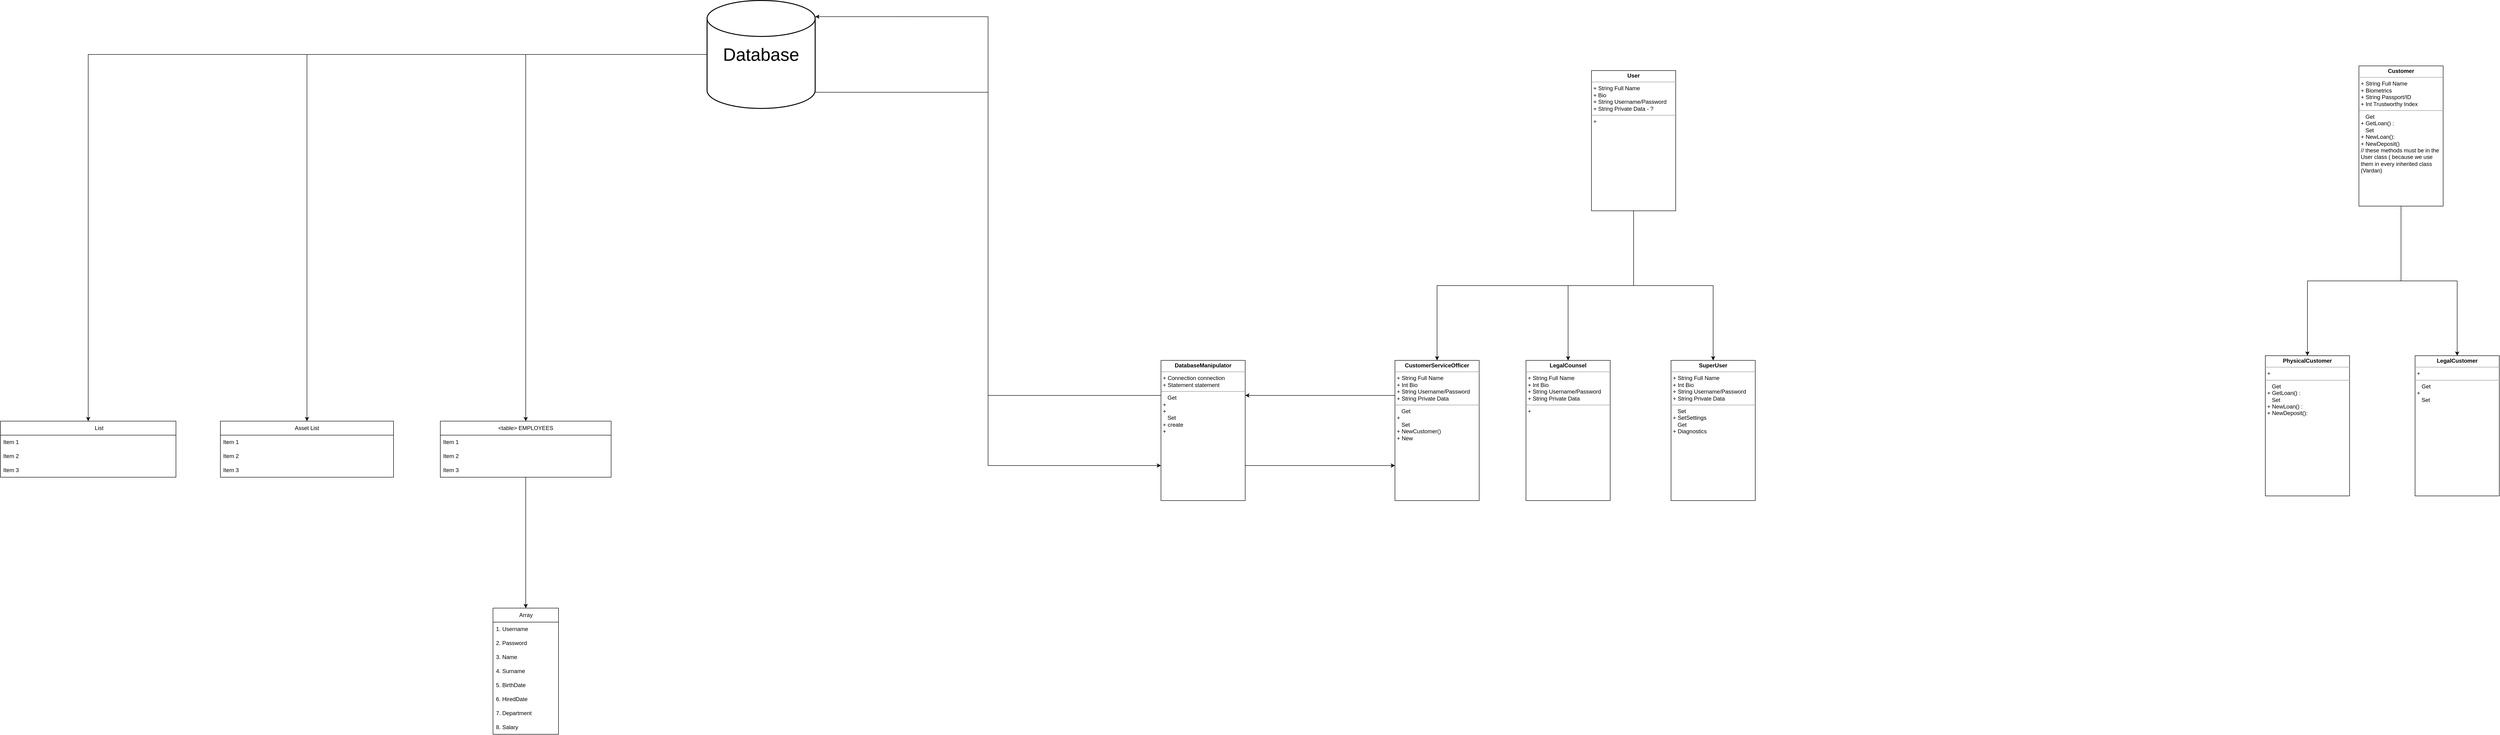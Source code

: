 <mxfile version="24.0.1" type="google" pages="2">
  <diagram name="Page-1" id="8rcdpVIbtYMnyW_Dw_bY">
    <mxGraphModel grid="1" page="1" gridSize="10" guides="1" tooltips="1" connect="1" arrows="1" fold="1" pageScale="1" pageWidth="850" pageHeight="1100" math="0" shadow="0">
      <root>
        <mxCell id="0" />
        <mxCell id="1" parent="0" />
        <mxCell id="moEroOGS0bH05OLor4HZ-13" style="edgeStyle=orthogonalEdgeStyle;rounded=0;orthogonalLoop=1;jettySize=auto;html=1;exitX=0;exitY=0.5;exitDx=0;exitDy=0;exitPerimeter=0;entryX=0.5;entryY=0;entryDx=0;entryDy=0;" edge="1" parent="1" source="skts81xEnZ8kwVBGO6Hf-1" target="moEroOGS0bH05OLor4HZ-9">
          <mxGeometry relative="1" as="geometry" />
        </mxCell>
        <mxCell id="moEroOGS0bH05OLor4HZ-22" style="edgeStyle=orthogonalEdgeStyle;rounded=0;orthogonalLoop=1;jettySize=auto;html=1;exitX=0;exitY=0.5;exitDx=0;exitDy=0;exitPerimeter=0;entryX=0.5;entryY=0;entryDx=0;entryDy=0;" edge="1" parent="1" source="skts81xEnZ8kwVBGO6Hf-1" target="moEroOGS0bH05OLor4HZ-18">
          <mxGeometry relative="1" as="geometry" />
        </mxCell>
        <mxCell id="moEroOGS0bH05OLor4HZ-27" style="edgeStyle=orthogonalEdgeStyle;rounded=0;orthogonalLoop=1;jettySize=auto;html=1;exitX=0;exitY=0.5;exitDx=0;exitDy=0;exitPerimeter=0;" edge="1" parent="1" source="skts81xEnZ8kwVBGO6Hf-1" target="moEroOGS0bH05OLor4HZ-23">
          <mxGeometry relative="1" as="geometry" />
        </mxCell>
        <mxCell id="WpDWqmkTfEhi-1Rr84sB-4" style="edgeStyle=orthogonalEdgeStyle;rounded=0;orthogonalLoop=1;jettySize=auto;html=1;exitX=1;exitY=0.85;exitDx=0;exitDy=0;exitPerimeter=0;entryX=0;entryY=0.75;entryDx=0;entryDy=0;" edge="1" parent="1" source="skts81xEnZ8kwVBGO6Hf-1" target="HMJJlXuvDyTA60qpDCFE-1">
          <mxGeometry relative="1" as="geometry" />
        </mxCell>
        <mxCell id="skts81xEnZ8kwVBGO6Hf-1" value="&lt;font style=&quot;font-size: 38px;&quot;&gt;Database&lt;/font&gt;" style="strokeWidth=2;html=1;shape=mxgraph.flowchart.database;whiteSpace=wrap;" vertex="1" parent="1">
          <mxGeometry x="-2140" y="-150" width="231" height="231" as="geometry" />
        </mxCell>
        <mxCell id="bnuCezYxraJYZI70k5Bj-38" style="edgeStyle=orthogonalEdgeStyle;rounded=0;orthogonalLoop=1;jettySize=auto;html=1;exitX=0.5;exitY=1;exitDx=0;exitDy=0;entryX=0.5;entryY=0;entryDx=0;entryDy=0;" edge="1" parent="1" source="bnuCezYxraJYZI70k5Bj-18" target="bnuCezYxraJYZI70k5Bj-33">
          <mxGeometry relative="1" as="geometry" />
        </mxCell>
        <mxCell id="bnuCezYxraJYZI70k5Bj-42" style="edgeStyle=orthogonalEdgeStyle;rounded=0;orthogonalLoop=1;jettySize=auto;html=1;exitX=0.5;exitY=1;exitDx=0;exitDy=0;entryX=0.5;entryY=0;entryDx=0;entryDy=0;" edge="1" parent="1" source="bnuCezYxraJYZI70k5Bj-18" target="bnuCezYxraJYZI70k5Bj-41">
          <mxGeometry relative="1" as="geometry" />
        </mxCell>
        <mxCell id="moEroOGS0bH05OLor4HZ-39" style="edgeStyle=orthogonalEdgeStyle;rounded=0;orthogonalLoop=1;jettySize=auto;html=1;exitX=0.5;exitY=1;exitDx=0;exitDy=0;entryX=0.5;entryY=0;entryDx=0;entryDy=0;" edge="1" parent="1" source="bnuCezYxraJYZI70k5Bj-18" target="moEroOGS0bH05OLor4HZ-1">
          <mxGeometry relative="1" as="geometry" />
        </mxCell>
        <mxCell id="bnuCezYxraJYZI70k5Bj-18" value="&lt;p style=&quot;margin:0px;margin-top:4px;text-align:center;&quot;&gt;&lt;b&gt;User&lt;/b&gt;&lt;/p&gt;&lt;hr size=&quot;1&quot;&gt;&lt;p style=&quot;margin:0px;margin-left:4px;&quot;&gt;+ String Full Name&lt;/p&gt;&lt;p style=&quot;margin:0px;margin-left:4px;&quot;&gt;+ Bio&lt;/p&gt;&lt;p style=&quot;margin:0px;margin-left:4px;&quot;&gt;+ String Username/Password&lt;/p&gt;&lt;p style=&quot;margin:0px;margin-left:4px;&quot;&gt;+ String Private Data - ?&lt;/p&gt;&lt;hr size=&quot;1&quot;&gt;&lt;p style=&quot;margin:0px;margin-left:4px;&quot;&gt;+&amp;nbsp;&lt;/p&gt;" style="verticalAlign=top;align=left;overflow=fill;html=1;whiteSpace=wrap;" vertex="1" parent="1">
          <mxGeometry x="-250" width="180" height="300" as="geometry" />
        </mxCell>
        <mxCell id="WpDWqmkTfEhi-1Rr84sB-1" style="edgeStyle=orthogonalEdgeStyle;rounded=0;orthogonalLoop=1;jettySize=auto;html=1;exitX=0;exitY=0.25;exitDx=0;exitDy=0;entryX=1;entryY=0.25;entryDx=0;entryDy=0;" edge="1" parent="1" source="bnuCezYxraJYZI70k5Bj-33" target="HMJJlXuvDyTA60qpDCFE-1">
          <mxGeometry relative="1" as="geometry" />
        </mxCell>
        <mxCell id="bnuCezYxraJYZI70k5Bj-33" value="&lt;p style=&quot;margin:0px;margin-top:4px;text-align:center;&quot;&gt;&lt;b&gt;CustomerServiceOfficer&lt;/b&gt;&lt;/p&gt;&lt;hr size=&quot;1&quot;&gt;&lt;p style=&quot;margin:0px;margin-left:4px;&quot;&gt;+ String Full Name&lt;/p&gt;&lt;p style=&quot;margin:0px;margin-left:4px;&quot;&gt;+ Int Bio&lt;/p&gt;&lt;p style=&quot;margin:0px;margin-left:4px;&quot;&gt;+ String Username/Password&lt;/p&gt;&lt;p style=&quot;margin:0px;margin-left:4px;&quot;&gt;+ String Private Data&lt;/p&gt;&lt;hr size=&quot;1&quot;&gt;&lt;p style=&quot;margin:0px;margin-left:4px;&quot;&gt;&amp;nbsp; &amp;nbsp;Get&lt;/p&gt;&lt;p style=&quot;margin:0px;margin-left:4px;&quot;&gt;+&amp;nbsp;&lt;/p&gt;&lt;p style=&quot;margin:0px;margin-left:4px;&quot;&gt;&amp;nbsp; &amp;nbsp;Set&lt;/p&gt;&lt;p style=&quot;margin:0px;margin-left:4px;&quot;&gt;+ NewCustomer()&lt;/p&gt;&lt;p style=&quot;margin:0px;margin-left:4px;&quot;&gt;+ New&lt;/p&gt;" style="verticalAlign=top;align=left;overflow=fill;html=1;whiteSpace=wrap;" vertex="1" parent="1">
          <mxGeometry x="-670" y="620" width="180" height="300" as="geometry" />
        </mxCell>
        <mxCell id="bnuCezYxraJYZI70k5Bj-41" value="&lt;p style=&quot;margin:0px;margin-top:4px;text-align:center;&quot;&gt;&lt;b&gt;LegalCounsel&lt;/b&gt;&lt;/p&gt;&lt;hr size=&quot;1&quot;&gt;&lt;p style=&quot;margin:0px;margin-left:4px;&quot;&gt;+ String Full Name&lt;/p&gt;&lt;p style=&quot;margin:0px;margin-left:4px;&quot;&gt;+ Int Bio&lt;/p&gt;&lt;p style=&quot;margin:0px;margin-left:4px;&quot;&gt;+ String Username/Password&lt;/p&gt;&lt;p style=&quot;margin:0px;margin-left:4px;&quot;&gt;+ String Private Data&lt;/p&gt;&lt;hr size=&quot;1&quot;&gt;&lt;p style=&quot;margin:0px;margin-left:4px;&quot;&gt;+&amp;nbsp;&lt;/p&gt;" style="verticalAlign=top;align=left;overflow=fill;html=1;whiteSpace=wrap;" vertex="1" parent="1">
          <mxGeometry x="-390" y="620" width="180" height="300" as="geometry" />
        </mxCell>
        <mxCell id="moEroOGS0bH05OLor4HZ-1" value="&lt;p style=&quot;margin:0px;margin-top:4px;text-align:center;&quot;&gt;&lt;b&gt;SuperUser&lt;/b&gt;&lt;/p&gt;&lt;hr size=&quot;1&quot;&gt;&lt;p style=&quot;margin:0px;margin-left:4px;&quot;&gt;+ String Full Name&lt;/p&gt;&lt;p style=&quot;margin:0px;margin-left:4px;&quot;&gt;+ Int Bio&lt;/p&gt;&lt;p style=&quot;margin:0px;margin-left:4px;&quot;&gt;+ String Username/Password&lt;/p&gt;&lt;p style=&quot;margin:0px;margin-left:4px;&quot;&gt;+ String Private Data&lt;/p&gt;&lt;hr size=&quot;1&quot;&gt;&lt;p style=&quot;margin:0px;margin-left:4px;&quot;&gt;&amp;nbsp; &amp;nbsp;Set&lt;/p&gt;&lt;p style=&quot;margin:0px;margin-left:4px;&quot;&gt;+ SetSettings&lt;/p&gt;&lt;p style=&quot;margin:0px;margin-left:4px;&quot;&gt;&amp;nbsp; &amp;nbsp;Get&lt;/p&gt;&lt;p style=&quot;margin:0px;margin-left:4px;&quot;&gt;+ Diagnostics&lt;/p&gt;" style="verticalAlign=top;align=left;overflow=fill;html=1;whiteSpace=wrap;" vertex="1" parent="1">
          <mxGeometry x="-80" y="620" width="180" height="300" as="geometry" />
        </mxCell>
        <mxCell id="moEroOGS0bH05OLor4HZ-6" style="edgeStyle=orthogonalEdgeStyle;rounded=0;orthogonalLoop=1;jettySize=auto;html=1;exitX=0.5;exitY=1;exitDx=0;exitDy=0;entryX=0.5;entryY=0;entryDx=0;entryDy=0;" edge="1" parent="1" source="moEroOGS0bH05OLor4HZ-3" target="moEroOGS0bH05OLor4HZ-5">
          <mxGeometry relative="1" as="geometry" />
        </mxCell>
        <mxCell id="moEroOGS0bH05OLor4HZ-7" style="edgeStyle=orthogonalEdgeStyle;rounded=0;orthogonalLoop=1;jettySize=auto;html=1;exitX=0.5;exitY=1;exitDx=0;exitDy=0;" edge="1" parent="1" source="moEroOGS0bH05OLor4HZ-3" target="moEroOGS0bH05OLor4HZ-4">
          <mxGeometry relative="1" as="geometry" />
        </mxCell>
        <mxCell id="moEroOGS0bH05OLor4HZ-3" value="&lt;p style=&quot;margin:0px;margin-top:4px;text-align:center;&quot;&gt;&lt;b&gt;Customer&lt;/b&gt;&lt;/p&gt;&lt;hr size=&quot;1&quot;&gt;&lt;p style=&quot;margin:0px;margin-left:4px;&quot;&gt;+ String Full Name&lt;/p&gt;&lt;p style=&quot;margin:0px;margin-left:4px;&quot;&gt;+ Biometrics&lt;/p&gt;&lt;p style=&quot;margin:0px;margin-left:4px;&quot;&gt;+ String Passport/ID&lt;/p&gt;&lt;p style=&quot;margin:0px;margin-left:4px;&quot;&gt;+ Int Trustworthy Index&lt;/p&gt;&lt;hr size=&quot;1&quot;&gt;&lt;p style=&quot;margin:0px;margin-left:4px;&quot;&gt;&amp;nbsp; &amp;nbsp;Get&lt;/p&gt;&lt;p style=&quot;margin:0px;margin-left:4px;&quot;&gt;+ GetLoan() :&amp;nbsp;&lt;/p&gt;&lt;p style=&quot;margin:0px;margin-left:4px;&quot;&gt;&amp;nbsp; &amp;nbsp;Set&lt;/p&gt;&lt;p style=&quot;border-color: var(--border-color); margin: 0px 0px 0px 4px;&quot;&gt;+ NewLoan():&lt;/p&gt;&lt;p style=&quot;border-color: var(--border-color); margin: 0px 0px 0px 4px;&quot;&gt;+ NewDeposit()&lt;/p&gt;&lt;p style=&quot;margin:0px;margin-left:4px;&quot;&gt;// these methods must be in the User class ( because we use them in every inherited class (Vardan)&lt;/p&gt;" style="verticalAlign=top;align=left;overflow=fill;html=1;whiteSpace=wrap;" vertex="1" parent="1">
          <mxGeometry x="1390" y="-10" width="180" height="300" as="geometry" />
        </mxCell>
        <mxCell id="moEroOGS0bH05OLor4HZ-4" value="&lt;p style=&quot;margin:0px;margin-top:4px;text-align:center;&quot;&gt;&lt;b&gt;LegalCustomer&lt;/b&gt;&lt;/p&gt;&lt;hr size=&quot;1&quot;&gt;&lt;p style=&quot;margin:0px;margin-left:4px;&quot;&gt;+&amp;nbsp;&lt;br&gt;&lt;/p&gt;&lt;hr size=&quot;1&quot;&gt;&lt;p style=&quot;margin:0px;margin-left:4px;&quot;&gt;&amp;nbsp; &amp;nbsp;Get&lt;/p&gt;&lt;p style=&quot;margin:0px;margin-left:4px;&quot;&gt;+&amp;nbsp;&lt;/p&gt;&lt;p style=&quot;margin:0px;margin-left:4px;&quot;&gt;&amp;nbsp; &amp;nbsp;Set&lt;/p&gt;" style="verticalAlign=top;align=left;overflow=fill;html=1;whiteSpace=wrap;" vertex="1" parent="1">
          <mxGeometry x="1510" y="610" width="180" height="300" as="geometry" />
        </mxCell>
        <mxCell id="moEroOGS0bH05OLor4HZ-5" value="&lt;p style=&quot;margin:0px;margin-top:4px;text-align:center;&quot;&gt;&lt;b&gt;PhysicalCustomer&lt;/b&gt;&lt;/p&gt;&lt;hr size=&quot;1&quot;&gt;&lt;p style=&quot;margin:0px;margin-left:4px;&quot;&gt;+&amp;nbsp;&lt;br&gt;&lt;/p&gt;&lt;hr size=&quot;1&quot;&gt;&lt;p style=&quot;margin:0px;margin-left:4px;&quot;&gt;&amp;nbsp; &amp;nbsp;Get&lt;/p&gt;&lt;p style=&quot;margin:0px;margin-left:4px;&quot;&gt;+ GetLoan() :&amp;nbsp;&lt;/p&gt;&lt;p style=&quot;margin:0px;margin-left:4px;&quot;&gt;&amp;nbsp; &amp;nbsp;Set&lt;/p&gt;&lt;p style=&quot;margin:0px;margin-left:4px;&quot;&gt;+ NewLoan() :&lt;/p&gt;&lt;p style=&quot;margin:0px;margin-left:4px;&quot;&gt;+ NewDeposit():&lt;/p&gt;" style="verticalAlign=top;align=left;overflow=fill;html=1;whiteSpace=wrap;" vertex="1" parent="1">
          <mxGeometry x="1190" y="610" width="180" height="300" as="geometry" />
        </mxCell>
        <mxCell id="moEroOGS0bH05OLor4HZ-29" style="edgeStyle=orthogonalEdgeStyle;rounded=0;orthogonalLoop=1;jettySize=auto;html=1;exitX=0.5;exitY=1;exitDx=0;exitDy=0;entryX=0.5;entryY=0;entryDx=0;entryDy=0;" edge="1" parent="1" source="moEroOGS0bH05OLor4HZ-9" target="moEroOGS0bH05OLor4HZ-30">
          <mxGeometry relative="1" as="geometry">
            <mxPoint x="-2527.5" y="1140" as="targetPoint" />
          </mxGeometry>
        </mxCell>
        <mxCell id="moEroOGS0bH05OLor4HZ-9" value="&amp;lt;table&amp;gt; EMPLOYEES" style="swimlane;fontStyle=0;childLayout=stackLayout;horizontal=1;startSize=30;horizontalStack=0;resizeParent=1;resizeParentMax=0;resizeLast=0;collapsible=1;marginBottom=0;whiteSpace=wrap;html=1;" vertex="1" parent="1">
          <mxGeometry x="-2710" y="750" width="365" height="120" as="geometry" />
        </mxCell>
        <mxCell id="moEroOGS0bH05OLor4HZ-10" value="Item 1" style="text;strokeColor=none;fillColor=none;align=left;verticalAlign=middle;spacingLeft=4;spacingRight=4;overflow=hidden;points=[[0,0.5],[1,0.5]];portConstraint=eastwest;rotatable=0;whiteSpace=wrap;html=1;" vertex="1" parent="moEroOGS0bH05OLor4HZ-9">
          <mxGeometry y="30" width="365" height="30" as="geometry" />
        </mxCell>
        <mxCell id="moEroOGS0bH05OLor4HZ-11" value="Item 2" style="text;strokeColor=none;fillColor=none;align=left;verticalAlign=middle;spacingLeft=4;spacingRight=4;overflow=hidden;points=[[0,0.5],[1,0.5]];portConstraint=eastwest;rotatable=0;whiteSpace=wrap;html=1;" vertex="1" parent="moEroOGS0bH05OLor4HZ-9">
          <mxGeometry y="60" width="365" height="30" as="geometry" />
        </mxCell>
        <mxCell id="moEroOGS0bH05OLor4HZ-12" value="Item 3" style="text;strokeColor=none;fillColor=none;align=left;verticalAlign=middle;spacingLeft=4;spacingRight=4;overflow=hidden;points=[[0,0.5],[1,0.5]];portConstraint=eastwest;rotatable=0;whiteSpace=wrap;html=1;" vertex="1" parent="moEroOGS0bH05OLor4HZ-9">
          <mxGeometry y="90" width="365" height="30" as="geometry" />
        </mxCell>
        <mxCell id="moEroOGS0bH05OLor4HZ-18" value="Asset List" style="swimlane;fontStyle=0;childLayout=stackLayout;horizontal=1;startSize=30;horizontalStack=0;resizeParent=1;resizeParentMax=0;resizeLast=0;collapsible=1;marginBottom=0;whiteSpace=wrap;html=1;" vertex="1" parent="1">
          <mxGeometry x="-3180" y="750" width="370" height="120" as="geometry" />
        </mxCell>
        <mxCell id="moEroOGS0bH05OLor4HZ-19" value="Item 1" style="text;strokeColor=none;fillColor=none;align=left;verticalAlign=middle;spacingLeft=4;spacingRight=4;overflow=hidden;points=[[0,0.5],[1,0.5]];portConstraint=eastwest;rotatable=0;whiteSpace=wrap;html=1;" vertex="1" parent="moEroOGS0bH05OLor4HZ-18">
          <mxGeometry y="30" width="370" height="30" as="geometry" />
        </mxCell>
        <mxCell id="moEroOGS0bH05OLor4HZ-20" value="Item 2" style="text;strokeColor=none;fillColor=none;align=left;verticalAlign=middle;spacingLeft=4;spacingRight=4;overflow=hidden;points=[[0,0.5],[1,0.5]];portConstraint=eastwest;rotatable=0;whiteSpace=wrap;html=1;" vertex="1" parent="moEroOGS0bH05OLor4HZ-18">
          <mxGeometry y="60" width="370" height="30" as="geometry" />
        </mxCell>
        <mxCell id="moEroOGS0bH05OLor4HZ-21" value="Item 3" style="text;strokeColor=none;fillColor=none;align=left;verticalAlign=middle;spacingLeft=4;spacingRight=4;overflow=hidden;points=[[0,0.5],[1,0.5]];portConstraint=eastwest;rotatable=0;whiteSpace=wrap;html=1;" vertex="1" parent="moEroOGS0bH05OLor4HZ-18">
          <mxGeometry y="90" width="370" height="30" as="geometry" />
        </mxCell>
        <mxCell id="moEroOGS0bH05OLor4HZ-23" value="&amp;nbsp; &amp;nbsp; &amp;nbsp; &amp;nbsp; &amp;nbsp; &amp;nbsp; &amp;nbsp; List" style="swimlane;fontStyle=0;childLayout=stackLayout;horizontal=1;startSize=30;horizontalStack=0;resizeParent=1;resizeParentMax=0;resizeLast=0;collapsible=1;marginBottom=0;whiteSpace=wrap;html=1;" vertex="1" parent="1">
          <mxGeometry x="-3650" y="750" width="375" height="120" as="geometry" />
        </mxCell>
        <mxCell id="moEroOGS0bH05OLor4HZ-24" value="Item 1" style="text;strokeColor=none;fillColor=none;align=left;verticalAlign=middle;spacingLeft=4;spacingRight=4;overflow=hidden;points=[[0,0.5],[1,0.5]];portConstraint=eastwest;rotatable=0;whiteSpace=wrap;html=1;" vertex="1" parent="moEroOGS0bH05OLor4HZ-23">
          <mxGeometry y="30" width="375" height="30" as="geometry" />
        </mxCell>
        <mxCell id="moEroOGS0bH05OLor4HZ-25" value="Item 2" style="text;strokeColor=none;fillColor=none;align=left;verticalAlign=middle;spacingLeft=4;spacingRight=4;overflow=hidden;points=[[0,0.5],[1,0.5]];portConstraint=eastwest;rotatable=0;whiteSpace=wrap;html=1;" vertex="1" parent="moEroOGS0bH05OLor4HZ-23">
          <mxGeometry y="60" width="375" height="30" as="geometry" />
        </mxCell>
        <mxCell id="moEroOGS0bH05OLor4HZ-26" value="Item 3" style="text;strokeColor=none;fillColor=none;align=left;verticalAlign=middle;spacingLeft=4;spacingRight=4;overflow=hidden;points=[[0,0.5],[1,0.5]];portConstraint=eastwest;rotatable=0;whiteSpace=wrap;html=1;" vertex="1" parent="moEroOGS0bH05OLor4HZ-23">
          <mxGeometry y="90" width="375" height="30" as="geometry" />
        </mxCell>
        <mxCell id="moEroOGS0bH05OLor4HZ-30" value="Array" style="swimlane;fontStyle=0;childLayout=stackLayout;horizontal=1;startSize=30;horizontalStack=0;resizeParent=1;resizeParentMax=0;resizeLast=0;collapsible=1;marginBottom=0;whiteSpace=wrap;html=1;" vertex="1" parent="1">
          <mxGeometry x="-2597.5" y="1150" width="140" height="270" as="geometry" />
        </mxCell>
        <mxCell id="moEroOGS0bH05OLor4HZ-31" value="1. Username" style="text;strokeColor=none;fillColor=none;align=left;verticalAlign=middle;spacingLeft=4;spacingRight=4;overflow=hidden;points=[[0,0.5],[1,0.5]];portConstraint=eastwest;rotatable=0;whiteSpace=wrap;html=1;" vertex="1" parent="moEroOGS0bH05OLor4HZ-30">
          <mxGeometry y="30" width="140" height="30" as="geometry" />
        </mxCell>
        <mxCell id="moEroOGS0bH05OLor4HZ-32" value="2. Password" style="text;strokeColor=none;fillColor=none;align=left;verticalAlign=middle;spacingLeft=4;spacingRight=4;overflow=hidden;points=[[0,0.5],[1,0.5]];portConstraint=eastwest;rotatable=0;whiteSpace=wrap;html=1;" vertex="1" parent="moEroOGS0bH05OLor4HZ-30">
          <mxGeometry y="60" width="140" height="30" as="geometry" />
        </mxCell>
        <mxCell id="moEroOGS0bH05OLor4HZ-33" value="3. Name" style="text;strokeColor=none;fillColor=none;align=left;verticalAlign=middle;spacingLeft=4;spacingRight=4;overflow=hidden;points=[[0,0.5],[1,0.5]];portConstraint=eastwest;rotatable=0;whiteSpace=wrap;html=1;" vertex="1" parent="moEroOGS0bH05OLor4HZ-30">
          <mxGeometry y="90" width="140" height="30" as="geometry" />
        </mxCell>
        <mxCell id="moEroOGS0bH05OLor4HZ-34" value="4. Surname" style="text;strokeColor=none;fillColor=none;align=left;verticalAlign=middle;spacingLeft=4;spacingRight=4;overflow=hidden;points=[[0,0.5],[1,0.5]];portConstraint=eastwest;rotatable=0;whiteSpace=wrap;html=1;" vertex="1" parent="moEroOGS0bH05OLor4HZ-30">
          <mxGeometry y="120" width="140" height="30" as="geometry" />
        </mxCell>
        <mxCell id="moEroOGS0bH05OLor4HZ-35" value="5. BirthDate" style="text;strokeColor=none;fillColor=none;align=left;verticalAlign=middle;spacingLeft=4;spacingRight=4;overflow=hidden;points=[[0,0.5],[1,0.5]];portConstraint=eastwest;rotatable=0;whiteSpace=wrap;html=1;" vertex="1" parent="moEroOGS0bH05OLor4HZ-30">
          <mxGeometry y="150" width="140" height="30" as="geometry" />
        </mxCell>
        <mxCell id="moEroOGS0bH05OLor4HZ-36" value="6. HiredDate" style="text;strokeColor=none;fillColor=none;align=left;verticalAlign=middle;spacingLeft=4;spacingRight=4;overflow=hidden;points=[[0,0.5],[1,0.5]];portConstraint=eastwest;rotatable=0;whiteSpace=wrap;html=1;" vertex="1" parent="moEroOGS0bH05OLor4HZ-30">
          <mxGeometry y="180" width="140" height="30" as="geometry" />
        </mxCell>
        <mxCell id="moEroOGS0bH05OLor4HZ-37" value="7. Department" style="text;strokeColor=none;fillColor=none;align=left;verticalAlign=middle;spacingLeft=4;spacingRight=4;overflow=hidden;points=[[0,0.5],[1,0.5]];portConstraint=eastwest;rotatable=0;whiteSpace=wrap;html=1;" vertex="1" parent="moEroOGS0bH05OLor4HZ-30">
          <mxGeometry y="210" width="140" height="30" as="geometry" />
        </mxCell>
        <mxCell id="moEroOGS0bH05OLor4HZ-38" value="8. Salary" style="text;strokeColor=none;fillColor=none;align=left;verticalAlign=middle;spacingLeft=4;spacingRight=4;overflow=hidden;points=[[0,0.5],[1,0.5]];portConstraint=eastwest;rotatable=0;whiteSpace=wrap;html=1;" vertex="1" parent="moEroOGS0bH05OLor4HZ-30">
          <mxGeometry y="240" width="140" height="30" as="geometry" />
        </mxCell>
        <mxCell id="WpDWqmkTfEhi-1Rr84sB-5" style="edgeStyle=orthogonalEdgeStyle;rounded=0;orthogonalLoop=1;jettySize=auto;html=1;exitX=1;exitY=0.75;exitDx=0;exitDy=0;entryX=0;entryY=0.75;entryDx=0;entryDy=0;" edge="1" parent="1" source="HMJJlXuvDyTA60qpDCFE-1" target="bnuCezYxraJYZI70k5Bj-33">
          <mxGeometry relative="1" as="geometry" />
        </mxCell>
        <mxCell id="HMJJlXuvDyTA60qpDCFE-1" value="&lt;p style=&quot;margin:0px;margin-top:4px;text-align:center;&quot;&gt;&lt;b&gt;DatabaseManipulator&lt;/b&gt;&lt;/p&gt;&lt;hr size=&quot;1&quot;&gt;&lt;p style=&quot;margin:0px;margin-left:4px;&quot;&gt;+ Connection connection&lt;/p&gt;&lt;p style=&quot;margin:0px;margin-left:4px;&quot;&gt;+ Statement statement&lt;/p&gt;&lt;hr size=&quot;1&quot;&gt;&lt;p style=&quot;margin:0px;margin-left:4px;&quot;&gt;&amp;nbsp; &amp;nbsp;Get&lt;/p&gt;&lt;p style=&quot;margin:0px;margin-left:4px;&quot;&gt;+&amp;nbsp;&lt;/p&gt;&lt;p style=&quot;margin:0px;margin-left:4px;&quot;&gt;+&amp;nbsp;&lt;/p&gt;&lt;p style=&quot;margin:0px;margin-left:4px;&quot;&gt;&amp;nbsp; &amp;nbsp;Set&lt;/p&gt;&lt;p style=&quot;border-color: var(--border-color); margin: 0px 0px 0px 4px;&quot;&gt;+ create&lt;/p&gt;&lt;p style=&quot;border-color: var(--border-color); margin: 0px 0px 0px 4px;&quot;&gt;+&amp;nbsp;&lt;/p&gt;&lt;p style=&quot;margin:0px;margin-left:4px;&quot;&gt;&lt;br&gt;&lt;/p&gt;" style="verticalAlign=top;align=left;overflow=fill;html=1;whiteSpace=wrap;" vertex="1" parent="1">
          <mxGeometry x="-1170" y="620" width="180" height="300" as="geometry" />
        </mxCell>
        <mxCell id="WpDWqmkTfEhi-1Rr84sB-3" style="edgeStyle=orthogonalEdgeStyle;rounded=0;orthogonalLoop=1;jettySize=auto;html=1;exitX=0;exitY=0.25;exitDx=0;exitDy=0;entryX=1;entryY=0.15;entryDx=0;entryDy=0;entryPerimeter=0;" edge="1" parent="1" source="HMJJlXuvDyTA60qpDCFE-1" target="skts81xEnZ8kwVBGO6Hf-1">
          <mxGeometry relative="1" as="geometry" />
        </mxCell>
      </root>
    </mxGraphModel>
  </diagram>
  <diagram id="wXVjz6OLSiCjY4RE-LhC" name="Page-2">
    <mxGraphModel grid="1" page="1" gridSize="10" guides="1" tooltips="1" connect="1" arrows="1" fold="1" pageScale="1" pageWidth="850" pageHeight="1100" math="0" shadow="0">
      <root>
        <mxCell id="0" />
        <mxCell id="1" parent="0" />
        <mxCell id="10nPlcbVgDvsOE32sEG7-1" value="&lt;p style=&quot;margin:0px;margin-top:4px;text-align:center;&quot;&gt;&lt;b&gt;Customer Service&lt;/b&gt;&lt;/p&gt;&lt;hr size=&quot;1&quot;&gt;&lt;p style=&quot;margin:0px;margin-left:4px;&quot;&gt;+ String Full Name&lt;/p&gt;&lt;p style=&quot;margin:0px;margin-left:4px;&quot;&gt;+ Int Bio&lt;/p&gt;&lt;p style=&quot;margin:0px;margin-left:4px;&quot;&gt;+ String Username/Password&lt;/p&gt;&lt;p style=&quot;margin:0px;margin-left:4px;&quot;&gt;+ String Private Data&lt;/p&gt;&lt;hr size=&quot;1&quot;&gt;&lt;p style=&quot;margin:0px;margin-left:4px;&quot;&gt;&amp;nbsp; &amp;nbsp;Set&lt;/p&gt;&lt;p style=&quot;margin:0px;margin-left:4px;&quot;&gt;+ Credit() : void&lt;/p&gt;&lt;p style=&quot;margin:0px;margin-left:4px;&quot;&gt;+ Loan() : void&lt;/p&gt;&lt;p style=&quot;margin:0px;margin-left:4px;&quot;&gt;+ NewCustomer(): void&lt;/p&gt;&lt;p style=&quot;margin:0px;margin-left:4px;&quot;&gt;&amp;nbsp; &amp;nbsp;Get&lt;/p&gt;&lt;p style=&quot;margin:0px;margin-left:4px;&quot;&gt;+ None&lt;/p&gt;" style="verticalAlign=top;align=left;overflow=fill;html=1;whiteSpace=wrap;" vertex="1" parent="1">
          <mxGeometry x="-1020" y="350" width="180" height="300" as="geometry" />
        </mxCell>
        <mxCell id="10nPlcbVgDvsOE32sEG7-2" style="edgeStyle=orthogonalEdgeStyle;rounded=0;orthogonalLoop=1;jettySize=auto;html=1;exitX=0.5;exitY=1;exitDx=0;exitDy=0;entryX=0.5;entryY=0;entryDx=0;entryDy=0;" edge="1" parent="1" source="10nPlcbVgDvsOE32sEG7-10" target="10nPlcbVgDvsOE32sEG7-1">
          <mxGeometry relative="1" as="geometry" />
        </mxCell>
        <mxCell id="10nPlcbVgDvsOE32sEG7-3" style="edgeStyle=orthogonalEdgeStyle;rounded=0;orthogonalLoop=1;jettySize=auto;html=1;exitX=0.5;exitY=1;exitDx=0;exitDy=0;entryX=0.5;entryY=0;entryDx=0;entryDy=0;" edge="1" parent="1" source="10nPlcbVgDvsOE32sEG7-10" target="10nPlcbVgDvsOE32sEG7-12">
          <mxGeometry relative="1" as="geometry" />
        </mxCell>
        <mxCell id="10nPlcbVgDvsOE32sEG7-4" style="edgeStyle=orthogonalEdgeStyle;rounded=0;orthogonalLoop=1;jettySize=auto;html=1;exitX=0.5;exitY=1;exitDx=0;exitDy=0;entryX=0.5;entryY=0;entryDx=0;entryDy=0;" edge="1" parent="1" source="10nPlcbVgDvsOE32sEG7-10" target="10nPlcbVgDvsOE32sEG7-13">
          <mxGeometry relative="1" as="geometry" />
        </mxCell>
        <mxCell id="10nPlcbVgDvsOE32sEG7-5" style="edgeStyle=orthogonalEdgeStyle;rounded=0;orthogonalLoop=1;jettySize=auto;html=1;exitX=0.5;exitY=1;exitDx=0;exitDy=0;entryX=0.5;entryY=0;entryDx=0;entryDy=0;" edge="1" parent="1" source="10nPlcbVgDvsOE32sEG7-10" target="10nPlcbVgDvsOE32sEG7-14">
          <mxGeometry relative="1" as="geometry" />
        </mxCell>
        <mxCell id="10nPlcbVgDvsOE32sEG7-6" style="edgeStyle=orthogonalEdgeStyle;rounded=0;orthogonalLoop=1;jettySize=auto;html=1;exitX=0.5;exitY=1;exitDx=0;exitDy=0;entryX=0.5;entryY=0;entryDx=0;entryDy=0;" edge="1" parent="1" source="10nPlcbVgDvsOE32sEG7-10" target="10nPlcbVgDvsOE32sEG7-16">
          <mxGeometry relative="1" as="geometry" />
        </mxCell>
        <mxCell id="10nPlcbVgDvsOE32sEG7-7" style="edgeStyle=orthogonalEdgeStyle;rounded=0;orthogonalLoop=1;jettySize=auto;html=1;exitX=0.5;exitY=1;exitDx=0;exitDy=0;entryX=0.5;entryY=0;entryDx=0;entryDy=0;" edge="1" parent="1" source="10nPlcbVgDvsOE32sEG7-10" target="10nPlcbVgDvsOE32sEG7-17">
          <mxGeometry relative="1" as="geometry" />
        </mxCell>
        <mxCell id="10nPlcbVgDvsOE32sEG7-8" style="edgeStyle=orthogonalEdgeStyle;rounded=0;orthogonalLoop=1;jettySize=auto;html=1;exitX=0.5;exitY=1;exitDx=0;exitDy=0;entryX=0.5;entryY=0;entryDx=0;entryDy=0;" edge="1" parent="1" source="10nPlcbVgDvsOE32sEG7-10" target="10nPlcbVgDvsOE32sEG7-18">
          <mxGeometry relative="1" as="geometry" />
        </mxCell>
        <mxCell id="10nPlcbVgDvsOE32sEG7-9" style="edgeStyle=orthogonalEdgeStyle;rounded=0;orthogonalLoop=1;jettySize=auto;html=1;exitX=0.5;exitY=1;exitDx=0;exitDy=0;entryX=0.5;entryY=0;entryDx=0;entryDy=0;" edge="1" parent="1" source="10nPlcbVgDvsOE32sEG7-10" target="10nPlcbVgDvsOE32sEG7-19">
          <mxGeometry relative="1" as="geometry" />
        </mxCell>
        <mxCell id="10nPlcbVgDvsOE32sEG7-10" value="&lt;p style=&quot;margin:0px;margin-top:4px;text-align:center;&quot;&gt;&lt;b&gt;Department&lt;/b&gt;&lt;/p&gt;&lt;hr size=&quot;1&quot;&gt;&lt;p style=&quot;margin:0px;margin-left:4px;&quot;&gt;+&amp;nbsp;&lt;br&gt;&lt;/p&gt;&lt;hr size=&quot;1&quot;&gt;&lt;p style=&quot;margin:0px;margin-left:4px;&quot;&gt;+&amp;nbsp;&lt;/p&gt;" style="verticalAlign=top;align=left;overflow=fill;html=1;whiteSpace=wrap;" vertex="1" parent="1">
          <mxGeometry x="-730" y="-60" width="180" height="300" as="geometry" />
        </mxCell>
        <mxCell id="10nPlcbVgDvsOE32sEG7-11" style="edgeStyle=orthogonalEdgeStyle;rounded=0;orthogonalLoop=1;jettySize=auto;html=1;exitX=0.5;exitY=1;exitDx=0;exitDy=0;" edge="1" parent="1" source="10nPlcbVgDvsOE32sEG7-12" target="10nPlcbVgDvsOE32sEG7-15">
          <mxGeometry relative="1" as="geometry" />
        </mxCell>
        <mxCell id="10nPlcbVgDvsOE32sEG7-12" value="&lt;p style=&quot;margin:0px;margin-top:4px;text-align:center;&quot;&gt;&lt;b&gt;Branch Management&lt;/b&gt;&lt;/p&gt;&lt;hr size=&quot;1&quot;&gt;&lt;p style=&quot;margin:0px;margin-left:4px;&quot;&gt;+ String Full Name&lt;/p&gt;&lt;p style=&quot;margin:0px;margin-left:4px;&quot;&gt;+ Int Bio&lt;/p&gt;&lt;p style=&quot;margin:0px;margin-left:4px;&quot;&gt;+ String Username/Password&lt;/p&gt;&lt;p style=&quot;margin:0px;margin-left:4px;&quot;&gt;+ String Private Data&lt;/p&gt;&lt;hr size=&quot;1&quot;&gt;&lt;p style=&quot;margin:0px;margin-left:4px;&quot;&gt;&amp;nbsp; &amp;nbsp;Set&lt;/p&gt;&lt;p style=&quot;margin:0px;margin-left:4px;&quot;&gt;+ method()&lt;/p&gt;&lt;p style=&quot;margin:0px;margin-left:4px;&quot;&gt;&amp;nbsp; &amp;nbsp;Get&lt;/p&gt;&lt;p style=&quot;margin:0px;margin-left:4px;&quot;&gt;+ method()&lt;/p&gt;" style="verticalAlign=top;align=left;overflow=fill;html=1;whiteSpace=wrap;" vertex="1" parent="1">
          <mxGeometry x="-800" y="350" width="180" height="300" as="geometry" />
        </mxCell>
        <mxCell id="10nPlcbVgDvsOE32sEG7-13" value="&lt;p style=&quot;margin:0px;margin-top:4px;text-align:center;&quot;&gt;&lt;b&gt;Legal&lt;/b&gt;&lt;/p&gt;&lt;hr size=&quot;1&quot;&gt;&lt;p style=&quot;margin:0px;margin-left:4px;&quot;&gt;+ String Full Name&lt;/p&gt;&lt;p style=&quot;margin:0px;margin-left:4px;&quot;&gt;+ Int Bio&lt;/p&gt;&lt;p style=&quot;margin:0px;margin-left:4px;&quot;&gt;+ String Username/Password&lt;/p&gt;&lt;p style=&quot;margin:0px;margin-left:4px;&quot;&gt;+ String Private Data&lt;/p&gt;&lt;hr size=&quot;1&quot;&gt;&lt;p style=&quot;margin:0px;margin-left:4px;&quot;&gt;&amp;nbsp; &amp;nbsp;Set&lt;/p&gt;&lt;p style=&quot;margin:0px;margin-left:4px;&quot;&gt;+&amp;nbsp;&lt;/p&gt;&lt;p style=&quot;margin:0px;margin-left:4px;&quot;&gt;&amp;nbsp; &amp;nbsp;Get&lt;/p&gt;&lt;p style=&quot;margin:0px;margin-left:4px;&quot;&gt;+ GetData() : data relating&amp;nbsp;&lt;/p&gt;" style="verticalAlign=top;align=left;overflow=fill;html=1;whiteSpace=wrap;" vertex="1" parent="1">
          <mxGeometry x="-580" y="350" width="180" height="300" as="geometry" />
        </mxCell>
        <mxCell id="10nPlcbVgDvsOE32sEG7-14" value="&lt;p style=&quot;margin:0px;margin-top:4px;text-align:center;&quot;&gt;&lt;b&gt;Treasury Management&lt;/b&gt;&lt;/p&gt;&lt;hr size=&quot;1&quot;&gt;&lt;p style=&quot;margin:0px;margin-left:4px;&quot;&gt;+ String Full Name&lt;/p&gt;&lt;p style=&quot;margin:0px;margin-left:4px;&quot;&gt;+ Int Bio&lt;/p&gt;&lt;p style=&quot;margin:0px;margin-left:4px;&quot;&gt;+ String Username/Password&lt;/p&gt;&lt;p style=&quot;margin:0px;margin-left:4px;&quot;&gt;+ String Private Data&lt;/p&gt;&lt;hr size=&quot;1&quot;&gt;&lt;p style=&quot;margin:0px;margin-left:4px;&quot;&gt;+&amp;nbsp;&lt;/p&gt;" style="verticalAlign=top;align=left;overflow=fill;html=1;whiteSpace=wrap;" vertex="1" parent="1">
          <mxGeometry x="-360" y="350" width="180" height="300" as="geometry" />
        </mxCell>
        <mxCell id="10nPlcbVgDvsOE32sEG7-15" value="&lt;p style=&quot;margin:0px;margin-top:4px;text-align:center;&quot;&gt;&lt;b&gt;Branch&lt;/b&gt;&lt;/p&gt;&lt;hr size=&quot;1&quot;&gt;&lt;p style=&quot;margin:0px;margin-left:4px;&quot;&gt;+ String Full Name&lt;/p&gt;&lt;p style=&quot;margin:0px;margin-left:4px;&quot;&gt;+ Int Bio&lt;/p&gt;&lt;p style=&quot;margin:0px;margin-left:4px;&quot;&gt;+ String Username/Password&lt;/p&gt;&lt;p style=&quot;margin:0px;margin-left:4px;&quot;&gt;+ String Private Data&lt;/p&gt;&lt;hr size=&quot;1&quot;&gt;&lt;p style=&quot;margin:0px;margin-left:4px;&quot;&gt;+&amp;nbsp;&lt;/p&gt;" style="verticalAlign=top;align=left;overflow=fill;html=1;whiteSpace=wrap;" vertex="1" parent="1">
          <mxGeometry x="-800" y="740" width="180" height="300" as="geometry" />
        </mxCell>
        <mxCell id="10nPlcbVgDvsOE32sEG7-16" value="&lt;p style=&quot;margin:0px;margin-top:4px;text-align:center;&quot;&gt;&lt;b&gt;Audit&lt;/b&gt;&lt;/p&gt;&lt;hr size=&quot;1&quot;&gt;&lt;p style=&quot;margin:0px;margin-left:4px;&quot;&gt;+ String Full Name&lt;/p&gt;&lt;p style=&quot;margin:0px;margin-left:4px;&quot;&gt;+ Int Bio&lt;/p&gt;&lt;p style=&quot;margin:0px;margin-left:4px;&quot;&gt;+ String Username/Password&lt;/p&gt;&lt;p style=&quot;margin:0px;margin-left:4px;&quot;&gt;+ String Private Data&lt;/p&gt;&lt;hr size=&quot;1&quot;&gt;&lt;p style=&quot;margin:0px;margin-left:4px;&quot;&gt;+&amp;nbsp;&lt;/p&gt;" style="verticalAlign=top;align=left;overflow=fill;html=1;whiteSpace=wrap;" vertex="1" parent="1">
          <mxGeometry x="-138" y="350" width="180" height="300" as="geometry" />
        </mxCell>
        <mxCell id="10nPlcbVgDvsOE32sEG7-17" value="&lt;p style=&quot;margin:0px;margin-top:4px;text-align:center;&quot;&gt;&lt;b&gt;Complience Department&lt;/b&gt;&lt;/p&gt;&lt;hr size=&quot;1&quot;&gt;&lt;p style=&quot;margin:0px;margin-left:4px;&quot;&gt;+ String Full Name&lt;/p&gt;&lt;p style=&quot;margin:0px;margin-left:4px;&quot;&gt;+ Int Bio&lt;/p&gt;&lt;p style=&quot;margin:0px;margin-left:4px;&quot;&gt;+ String Username/Password&lt;/p&gt;&lt;p style=&quot;margin:0px;margin-left:4px;&quot;&gt;+ String Private Data&lt;/p&gt;&lt;hr size=&quot;1&quot;&gt;&lt;p style=&quot;margin:0px;margin-left:4px;&quot;&gt;+&amp;nbsp;&lt;/p&gt;" style="verticalAlign=top;align=left;overflow=fill;html=1;whiteSpace=wrap;" vertex="1" parent="1">
          <mxGeometry x="82" y="350" width="180" height="300" as="geometry" />
        </mxCell>
        <mxCell id="10nPlcbVgDvsOE32sEG7-18" value="&lt;p style=&quot;margin:0px;margin-top:4px;text-align:center;&quot;&gt;&lt;b&gt;Information Technology&lt;/b&gt;&lt;/p&gt;&lt;hr size=&quot;1&quot;&gt;&lt;p style=&quot;margin:0px;margin-left:4px;&quot;&gt;+ String Full Name&lt;/p&gt;&lt;p style=&quot;margin:0px;margin-left:4px;&quot;&gt;+ Int Bio&lt;/p&gt;&lt;p style=&quot;margin:0px;margin-left:4px;&quot;&gt;+ String Username/Password&lt;/p&gt;&lt;p style=&quot;margin:0px;margin-left:4px;&quot;&gt;+ String Private Data&lt;/p&gt;&lt;hr size=&quot;1&quot;&gt;&lt;p style=&quot;margin:0px;margin-left:4px;&quot;&gt;+&amp;nbsp;&lt;/p&gt;" style="verticalAlign=top;align=left;overflow=fill;html=1;whiteSpace=wrap;" vertex="1" parent="1">
          <mxGeometry x="300" y="350" width="180" height="300" as="geometry" />
        </mxCell>
        <mxCell id="10nPlcbVgDvsOE32sEG7-19" value="&lt;p style=&quot;margin:0px;margin-top:4px;text-align:center;&quot;&gt;&lt;b&gt;Human Resources&lt;/b&gt;&lt;/p&gt;&lt;hr size=&quot;1&quot;&gt;&lt;p style=&quot;margin:0px;margin-left:4px;&quot;&gt;+ String Full Name&lt;/p&gt;&lt;p style=&quot;margin:0px;margin-left:4px;&quot;&gt;+ Int Bio&lt;/p&gt;&lt;p style=&quot;margin:0px;margin-left:4px;&quot;&gt;+ String Username/Password&lt;/p&gt;&lt;p style=&quot;margin:0px;margin-left:4px;&quot;&gt;+ String Private Data&lt;/p&gt;&lt;hr size=&quot;1&quot;&gt;&lt;p style=&quot;margin:0px;margin-left:4px;&quot;&gt;+&amp;nbsp;&lt;/p&gt;" style="verticalAlign=top;align=left;overflow=fill;html=1;whiteSpace=wrap;" vertex="1" parent="1">
          <mxGeometry x="520" y="350" width="180" height="300" as="geometry" />
        </mxCell>
        <mxCell id="SU1bz7CP3-t_b3zA8PQ--1" value="&lt;p style=&quot;margin:0px;margin-top:4px;text-align:center;&quot;&gt;&lt;b&gt;Customer&lt;/b&gt;&lt;/p&gt;&lt;hr size=&quot;1&quot;&gt;&lt;p style=&quot;margin:0px;margin-left:4px;&quot;&gt;+ String Full Name&lt;/p&gt;&lt;p style=&quot;margin:0px;margin-left:4px;&quot;&gt;+ Int birthYear&lt;/p&gt;&lt;p style=&quot;margin:0px;margin-left:4px;&quot;&gt;+ String Passport/ID&lt;/p&gt;&lt;p style=&quot;margin:0px;margin-left:4px;&quot;&gt;+ Int Trustworthy Index&lt;/p&gt;&lt;hr size=&quot;1&quot;&gt;&lt;p style=&quot;margin:0px;margin-left:4px;&quot;&gt;&amp;nbsp; &amp;nbsp;Get&lt;/p&gt;&lt;p style=&quot;margin:0px;margin-left:4px;&quot;&gt;+ GetLoan() :&lt;/p&gt;&lt;p style=&quot;margin:0px;margin-left:4px;&quot;&gt;+ SetDeposit() :&lt;/p&gt;&lt;p style=&quot;margin:0px;margin-left:4px;&quot;&gt;&amp;nbsp; &amp;nbsp;Set&lt;/p&gt;&lt;p style=&quot;border-color: var(--border-color); margin: 0px 0px 0px 4px;&quot;&gt;+ NewLoan():&lt;/p&gt;&lt;p style=&quot;border-color: var(--border-color); margin: 0px 0px 0px 4px;&quot;&gt;+ NewDeposit()&lt;/p&gt;&lt;p style=&quot;margin:0px;margin-left:4px;&quot;&gt;&lt;br&gt;&lt;/p&gt;" style="verticalAlign=top;align=left;overflow=fill;html=1;whiteSpace=wrap;" vertex="1" parent="1">
          <mxGeometry x="20" y="-150" width="180" height="300" as="geometry" />
        </mxCell>
      </root>
    </mxGraphModel>
  </diagram>
</mxfile>
